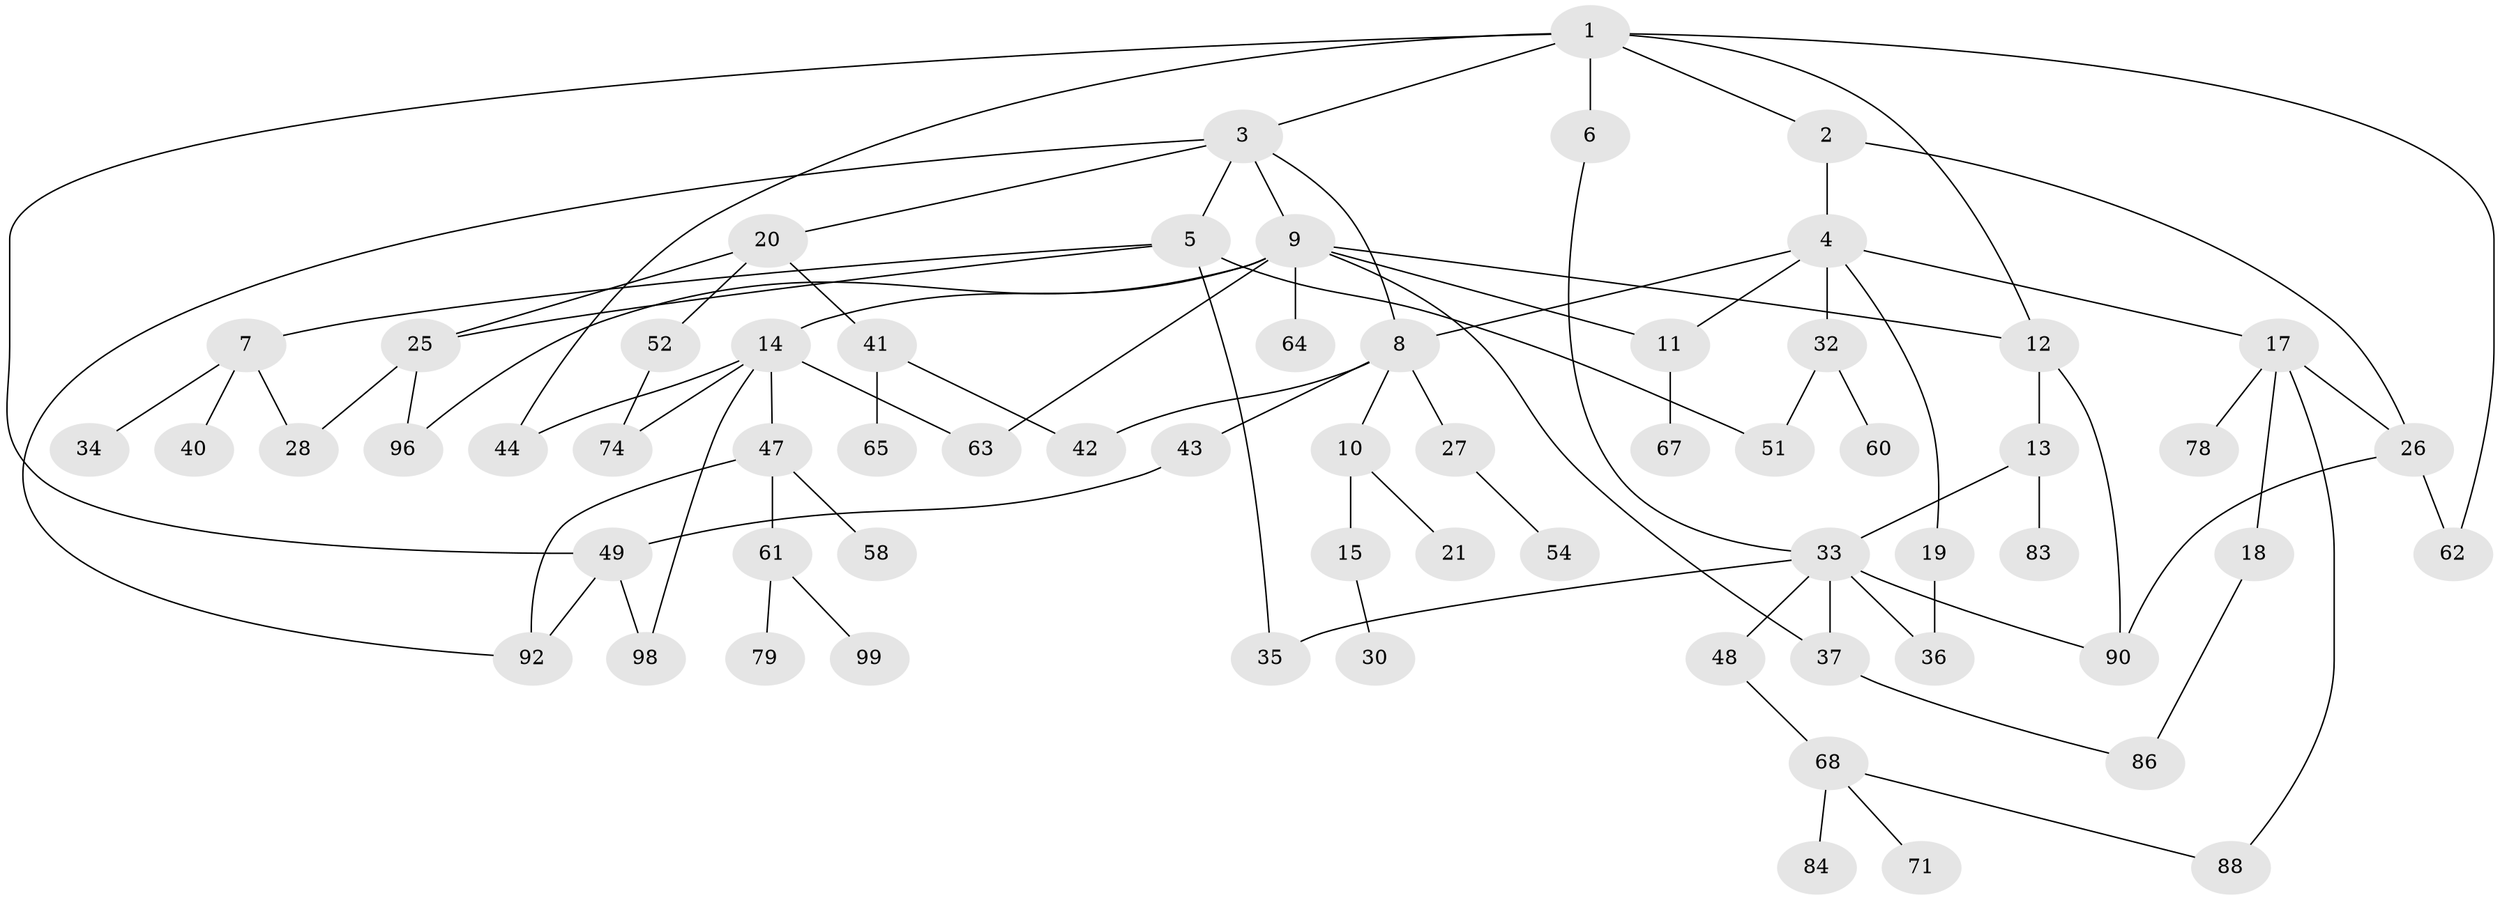 // original degree distribution, {7: 0.02, 3: 0.14, 6: 0.03, 5: 0.03, 4: 0.12, 2: 0.4, 8: 0.01, 1: 0.25}
// Generated by graph-tools (version 1.1) at 2025/54/02/21/25 11:54:43]
// undirected, 64 vertices, 88 edges
graph export_dot {
graph [start="1"]
  node [color=gray90,style=filled];
  1 [super="+38"];
  2;
  3 [super="+16"];
  4 [super="+23"];
  5 [super="+94"];
  6;
  7 [super="+93"];
  8 [super="+53"];
  9 [super="+45"];
  10 [super="+77"];
  11 [super="+29"];
  12 [super="+39"];
  13 [super="+31"];
  14 [super="+82"];
  15;
  17 [super="+22"];
  18 [super="+24"];
  19 [super="+73"];
  20;
  21 [super="+80"];
  25 [super="+95"];
  26 [super="+50"];
  27 [super="+55"];
  28 [super="+56"];
  30 [super="+100"];
  32 [super="+70"];
  33 [super="+81"];
  34 [super="+59"];
  35;
  36 [super="+72"];
  37;
  40 [super="+57"];
  41 [super="+46"];
  42 [super="+91"];
  43 [super="+66"];
  44;
  47 [super="+87"];
  48;
  49 [super="+76"];
  51;
  52 [super="+85"];
  54 [super="+75"];
  58;
  60;
  61 [super="+89"];
  62 [super="+97"];
  63;
  64;
  65;
  67;
  68 [super="+69"];
  71;
  74;
  78;
  79;
  83;
  84;
  86;
  88;
  90;
  92;
  96;
  98;
  99;
  1 -- 2;
  1 -- 3;
  1 -- 6;
  1 -- 62;
  1 -- 12;
  1 -- 44;
  1 -- 49;
  2 -- 4;
  2 -- 26;
  3 -- 5;
  3 -- 9;
  3 -- 92;
  3 -- 8;
  3 -- 20;
  4 -- 8;
  4 -- 17;
  4 -- 19;
  4 -- 32;
  4 -- 11;
  5 -- 7;
  5 -- 35;
  5 -- 51;
  5 -- 25;
  6 -- 33;
  7 -- 28;
  7 -- 34;
  7 -- 40;
  8 -- 10;
  8 -- 27 [weight=2];
  8 -- 42;
  8 -- 43;
  9 -- 11;
  9 -- 12;
  9 -- 14;
  9 -- 63;
  9 -- 64;
  9 -- 96;
  9 -- 37;
  10 -- 15;
  10 -- 21;
  11 -- 67;
  12 -- 13;
  12 -- 90;
  13 -- 83;
  13 -- 33;
  14 -- 44;
  14 -- 47;
  14 -- 74;
  14 -- 98;
  14 -- 63;
  15 -- 30;
  17 -- 18;
  17 -- 78;
  17 -- 88;
  17 -- 26;
  18 -- 86;
  19 -- 36;
  20 -- 25;
  20 -- 41;
  20 -- 52;
  25 -- 96;
  25 -- 28;
  26 -- 90;
  26 -- 62;
  27 -- 54;
  32 -- 51;
  32 -- 60;
  33 -- 37;
  33 -- 48;
  33 -- 36;
  33 -- 90;
  33 -- 35;
  37 -- 86;
  41 -- 65;
  41 -- 42;
  43 -- 49;
  47 -- 58;
  47 -- 61;
  47 -- 92;
  48 -- 68;
  49 -- 92;
  49 -- 98;
  52 -- 74;
  61 -- 79;
  61 -- 99;
  68 -- 88;
  68 -- 71;
  68 -- 84;
}
